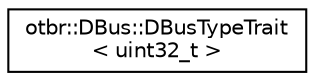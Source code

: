 digraph "Graphical Class Hierarchy"
{
  edge [fontname="Helvetica",fontsize="10",labelfontname="Helvetica",labelfontsize="10"];
  node [fontname="Helvetica",fontsize="10",shape=record];
  rankdir="LR";
  Node0 [label="otbr::DBus::DBusTypeTrait\l\< uint32_t \>",height=0.2,width=0.4,color="black", fillcolor="white", style="filled",URL="$d7/dbd/structotbr_1_1DBus_1_1DBusTypeTrait_3_01uint32__t_01_4.html"];
}
